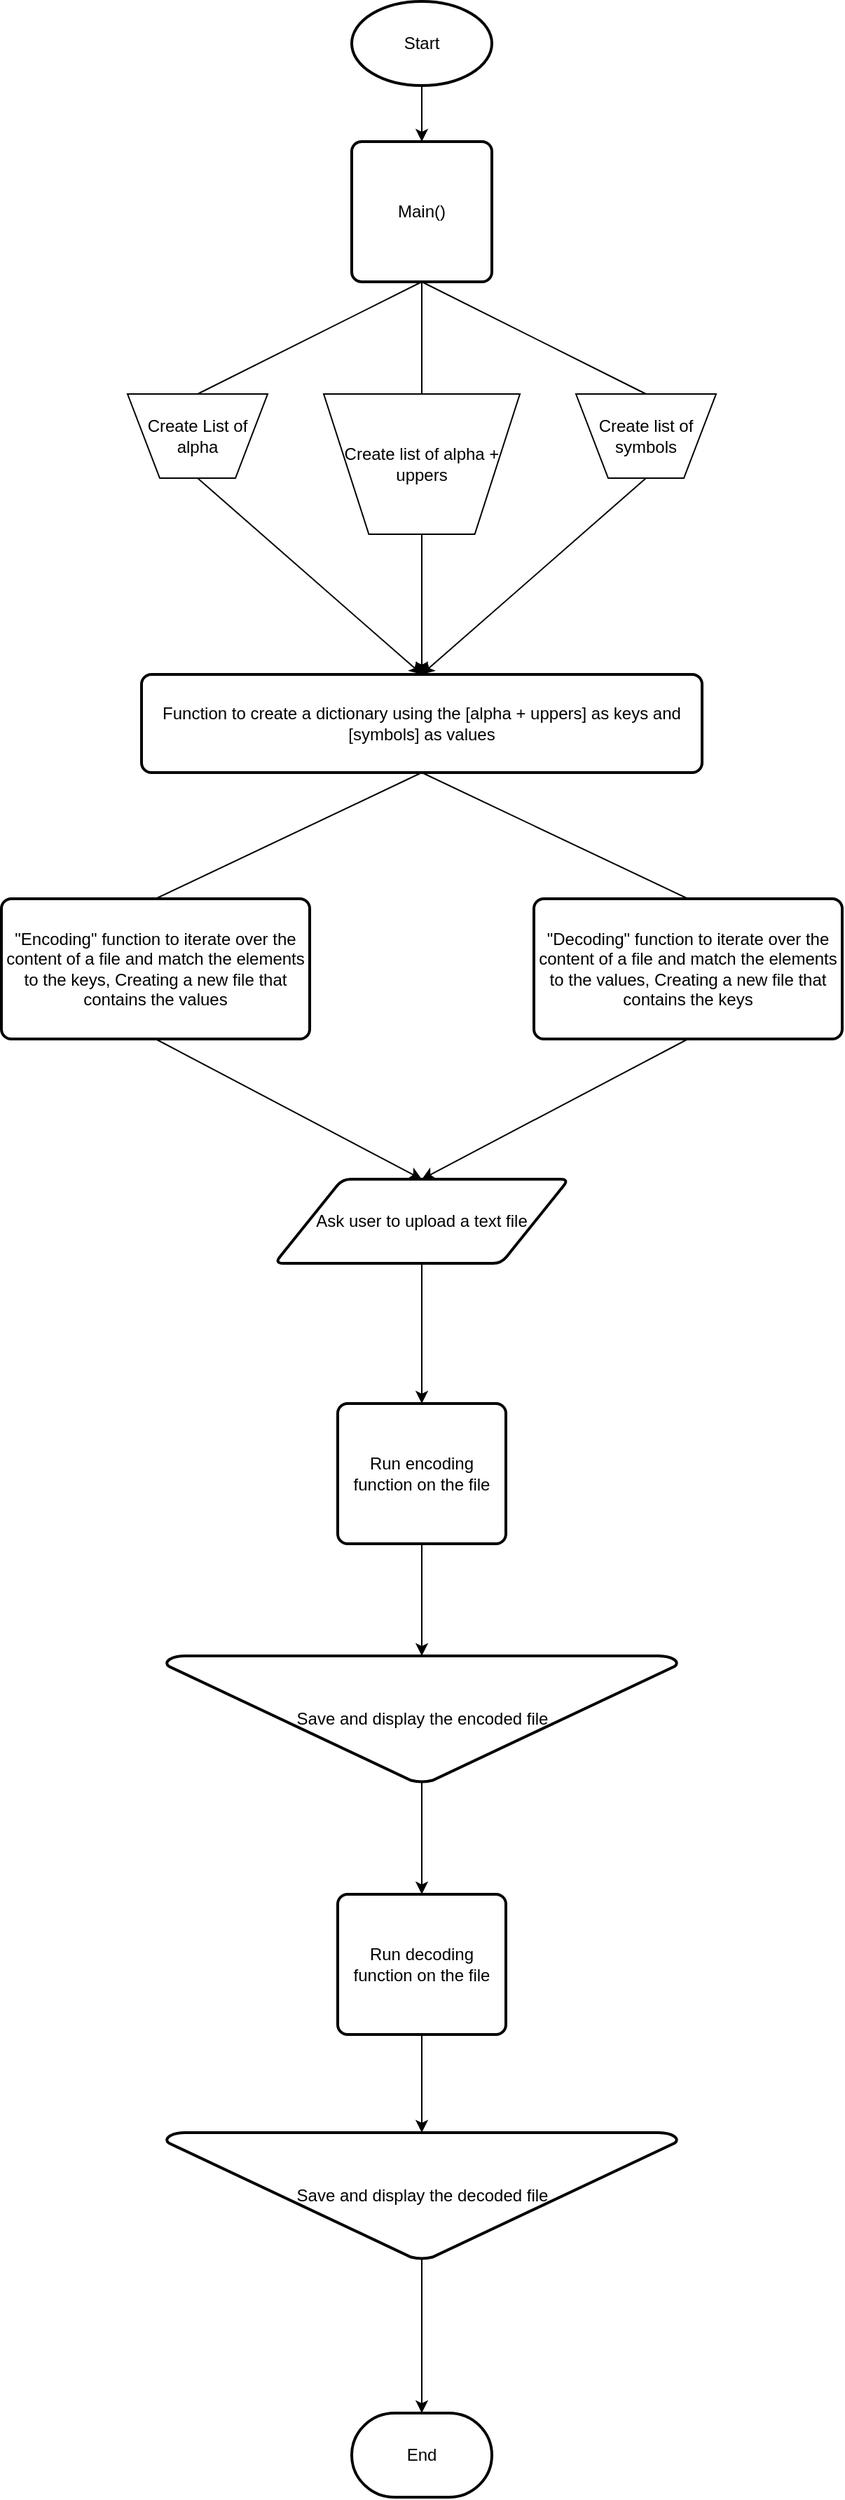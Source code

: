 <mxfile version="28.0.6">
  <diagram id="sszE3lQnOYNltIFxNGAU" name="Page-1">
    <mxGraphModel dx="938" dy="666" grid="1" gridSize="10" guides="1" tooltips="1" connect="1" arrows="1" fold="1" page="1" pageScale="1" pageWidth="850" pageHeight="1100" math="0" shadow="0">
      <root>
        <mxCell id="0" />
        <mxCell id="1" parent="0" />
        <mxCell id="F79hc2lxjA226jXwUd14-56" value="" style="edgeStyle=orthogonalEdgeStyle;rounded=0;orthogonalLoop=1;jettySize=auto;html=1;" edge="1" parent="1" source="F79hc2lxjA226jXwUd14-38" target="F79hc2lxjA226jXwUd14-39">
          <mxGeometry relative="1" as="geometry" />
        </mxCell>
        <mxCell id="F79hc2lxjA226jXwUd14-38" value="Start" style="strokeWidth=2;html=1;shape=mxgraph.flowchart.start_1;whiteSpace=wrap;" vertex="1" parent="1">
          <mxGeometry x="390" y="40" width="100" height="60" as="geometry" />
        </mxCell>
        <mxCell id="F79hc2lxjA226jXwUd14-39" value="Main()" style="rounded=1;whiteSpace=wrap;html=1;absoluteArcSize=1;arcSize=14;strokeWidth=2;" vertex="1" parent="1">
          <mxGeometry x="390" y="140" width="100" height="100" as="geometry" />
        </mxCell>
        <mxCell id="F79hc2lxjA226jXwUd14-40" value="Create list of alpha + uppers" style="verticalLabelPosition=middle;verticalAlign=middle;html=1;shape=trapezoid;perimeter=trapezoidPerimeter;whiteSpace=wrap;size=0.23;arcSize=10;flipV=1;labelPosition=center;align=center;" vertex="1" parent="1">
          <mxGeometry x="370" y="320" width="140" height="100" as="geometry" />
        </mxCell>
        <mxCell id="F79hc2lxjA226jXwUd14-41" value="Create List of alpha" style="verticalLabelPosition=middle;verticalAlign=middle;html=1;shape=trapezoid;perimeter=trapezoidPerimeter;whiteSpace=wrap;size=0.23;arcSize=10;flipV=1;labelPosition=center;align=center;" vertex="1" parent="1">
          <mxGeometry x="230" y="320" width="100" height="60" as="geometry" />
        </mxCell>
        <mxCell id="F79hc2lxjA226jXwUd14-42" value="Create list of symbols" style="verticalLabelPosition=middle;verticalAlign=middle;html=1;shape=trapezoid;perimeter=trapezoidPerimeter;whiteSpace=wrap;size=0.23;arcSize=10;flipV=1;labelPosition=center;align=center;" vertex="1" parent="1">
          <mxGeometry x="550" y="320" width="100" height="60" as="geometry" />
        </mxCell>
        <mxCell id="F79hc2lxjA226jXwUd14-44" value="Function to create a dictionary using the [alpha + uppers] as keys and [symbols] as values" style="rounded=1;whiteSpace=wrap;html=1;absoluteArcSize=1;arcSize=14;strokeWidth=2;" vertex="1" parent="1">
          <mxGeometry x="240" y="520" width="400" height="70" as="geometry" />
        </mxCell>
        <mxCell id="F79hc2lxjA226jXwUd14-45" value="&quot;Encoding&quot; function to iterate over the content of a file and match the elements to the keys, Creating a new file that contains the values" style="rounded=1;whiteSpace=wrap;html=1;absoluteArcSize=1;arcSize=14;strokeWidth=2;" vertex="1" parent="1">
          <mxGeometry x="140" y="680" width="220" height="100" as="geometry" />
        </mxCell>
        <mxCell id="F79hc2lxjA226jXwUd14-46" value="&quot;Decoding&quot; function to iterate over the content of a file and match the elements to the values, Creating a new file that contains the keys" style="rounded=1;whiteSpace=wrap;html=1;absoluteArcSize=1;arcSize=14;strokeWidth=2;" vertex="1" parent="1">
          <mxGeometry x="520" y="680" width="220" height="100" as="geometry" />
        </mxCell>
        <mxCell id="F79hc2lxjA226jXwUd14-48" value="Ask user to upload a text file" style="shape=parallelogram;html=1;strokeWidth=2;perimeter=parallelogramPerimeter;whiteSpace=wrap;rounded=1;arcSize=12;size=0.23;" vertex="1" parent="1">
          <mxGeometry x="335" y="880" width="210" height="60" as="geometry" />
        </mxCell>
        <mxCell id="F79hc2lxjA226jXwUd14-50" value="Run encoding function on the file" style="rounded=1;whiteSpace=wrap;html=1;absoluteArcSize=1;arcSize=14;strokeWidth=2;" vertex="1" parent="1">
          <mxGeometry x="380" y="1040" width="120" height="100" as="geometry" />
        </mxCell>
        <mxCell id="F79hc2lxjA226jXwUd14-51" value="Save and display the encoded file" style="strokeWidth=2;html=1;shape=mxgraph.flowchart.merge_or_storage;whiteSpace=wrap;" vertex="1" parent="1">
          <mxGeometry x="257.5" y="1220" width="365" height="90" as="geometry" />
        </mxCell>
        <mxCell id="F79hc2lxjA226jXwUd14-52" value="Save and display the decoded file" style="strokeWidth=2;html=1;shape=mxgraph.flowchart.merge_or_storage;whiteSpace=wrap;" vertex="1" parent="1">
          <mxGeometry x="257.5" y="1560" width="365" height="90" as="geometry" />
        </mxCell>
        <mxCell id="F79hc2lxjA226jXwUd14-53" value="Run decoding function on the file" style="rounded=1;whiteSpace=wrap;html=1;absoluteArcSize=1;arcSize=14;strokeWidth=2;" vertex="1" parent="1">
          <mxGeometry x="380" y="1390" width="120" height="100" as="geometry" />
        </mxCell>
        <mxCell id="F79hc2lxjA226jXwUd14-54" value="End" style="strokeWidth=2;html=1;shape=mxgraph.flowchart.terminator;whiteSpace=wrap;" vertex="1" parent="1">
          <mxGeometry x="390" y="1760" width="100" height="60" as="geometry" />
        </mxCell>
        <mxCell id="F79hc2lxjA226jXwUd14-57" value="" style="endArrow=none;html=1;rounded=0;entryX=0.5;entryY=1;entryDx=0;entryDy=0;exitX=0.5;exitY=0;exitDx=0;exitDy=0;" edge="1" parent="1" source="F79hc2lxjA226jXwUd14-41" target="F79hc2lxjA226jXwUd14-39">
          <mxGeometry width="50" height="50" relative="1" as="geometry">
            <mxPoint x="410" y="330" as="sourcePoint" />
            <mxPoint x="460" y="280" as="targetPoint" />
          </mxGeometry>
        </mxCell>
        <mxCell id="F79hc2lxjA226jXwUd14-58" value="" style="endArrow=none;html=1;rounded=0;exitX=0.5;exitY=0;exitDx=0;exitDy=0;" edge="1" parent="1" source="F79hc2lxjA226jXwUd14-42">
          <mxGeometry width="50" height="50" relative="1" as="geometry">
            <mxPoint x="410" y="330" as="sourcePoint" />
            <mxPoint x="440" y="240" as="targetPoint" />
          </mxGeometry>
        </mxCell>
        <mxCell id="F79hc2lxjA226jXwUd14-59" value="" style="endArrow=none;html=1;rounded=0;entryX=0.5;entryY=1;entryDx=0;entryDy=0;exitX=0.5;exitY=0;exitDx=0;exitDy=0;" edge="1" parent="1" source="F79hc2lxjA226jXwUd14-40" target="F79hc2lxjA226jXwUd14-39">
          <mxGeometry width="50" height="50" relative="1" as="geometry">
            <mxPoint x="410" y="330" as="sourcePoint" />
            <mxPoint x="440" y="250" as="targetPoint" />
          </mxGeometry>
        </mxCell>
        <mxCell id="F79hc2lxjA226jXwUd14-60" value="" style="endArrow=classic;html=1;rounded=0;entryX=0.5;entryY=0;entryDx=0;entryDy=0;exitX=0.5;exitY=1;exitDx=0;exitDy=0;" edge="1" parent="1" source="F79hc2lxjA226jXwUd14-41" target="F79hc2lxjA226jXwUd14-44">
          <mxGeometry width="50" height="50" relative="1" as="geometry">
            <mxPoint x="410" y="650" as="sourcePoint" />
            <mxPoint x="460" y="600" as="targetPoint" />
          </mxGeometry>
        </mxCell>
        <mxCell id="F79hc2lxjA226jXwUd14-61" value="" style="endArrow=classic;html=1;rounded=0;entryX=0.5;entryY=0;entryDx=0;entryDy=0;exitX=0.5;exitY=1;exitDx=0;exitDy=0;" edge="1" parent="1" source="F79hc2lxjA226jXwUd14-40" target="F79hc2lxjA226jXwUd14-44">
          <mxGeometry width="50" height="50" relative="1" as="geometry">
            <mxPoint x="410" y="650" as="sourcePoint" />
            <mxPoint x="460" y="600" as="targetPoint" />
          </mxGeometry>
        </mxCell>
        <mxCell id="F79hc2lxjA226jXwUd14-62" value="" style="endArrow=classic;html=1;rounded=0;entryX=0.5;entryY=0;entryDx=0;entryDy=0;exitX=0.5;exitY=1;exitDx=0;exitDy=0;" edge="1" parent="1" source="F79hc2lxjA226jXwUd14-42" target="F79hc2lxjA226jXwUd14-44">
          <mxGeometry width="50" height="50" relative="1" as="geometry">
            <mxPoint x="410" y="650" as="sourcePoint" />
            <mxPoint x="460" y="600" as="targetPoint" />
          </mxGeometry>
        </mxCell>
        <mxCell id="F79hc2lxjA226jXwUd14-63" value="" style="endArrow=none;html=1;rounded=0;entryX=0.5;entryY=1;entryDx=0;entryDy=0;exitX=0.5;exitY=0;exitDx=0;exitDy=0;" edge="1" parent="1" source="F79hc2lxjA226jXwUd14-45" target="F79hc2lxjA226jXwUd14-44">
          <mxGeometry width="50" height="50" relative="1" as="geometry">
            <mxPoint x="410" y="650" as="sourcePoint" />
            <mxPoint x="460" y="600" as="targetPoint" />
          </mxGeometry>
        </mxCell>
        <mxCell id="F79hc2lxjA226jXwUd14-64" value="" style="endArrow=none;html=1;rounded=0;entryX=0.5;entryY=1;entryDx=0;entryDy=0;exitX=0.5;exitY=0;exitDx=0;exitDy=0;" edge="1" parent="1" source="F79hc2lxjA226jXwUd14-46" target="F79hc2lxjA226jXwUd14-44">
          <mxGeometry width="50" height="50" relative="1" as="geometry">
            <mxPoint x="410" y="650" as="sourcePoint" />
            <mxPoint x="460" y="600" as="targetPoint" />
          </mxGeometry>
        </mxCell>
        <mxCell id="F79hc2lxjA226jXwUd14-65" value="" style="endArrow=classic;html=1;rounded=0;entryX=0.5;entryY=0;entryDx=0;entryDy=0;exitX=0.5;exitY=1;exitDx=0;exitDy=0;" edge="1" parent="1" source="F79hc2lxjA226jXwUd14-45" target="F79hc2lxjA226jXwUd14-48">
          <mxGeometry width="50" height="50" relative="1" as="geometry">
            <mxPoint x="410" y="650" as="sourcePoint" />
            <mxPoint x="460" y="600" as="targetPoint" />
          </mxGeometry>
        </mxCell>
        <mxCell id="F79hc2lxjA226jXwUd14-66" value="" style="endArrow=classic;html=1;rounded=0;entryX=0.5;entryY=0;entryDx=0;entryDy=0;exitX=0.5;exitY=1;exitDx=0;exitDy=0;" edge="1" parent="1" source="F79hc2lxjA226jXwUd14-46" target="F79hc2lxjA226jXwUd14-48">
          <mxGeometry width="50" height="50" relative="1" as="geometry">
            <mxPoint x="410" y="650" as="sourcePoint" />
            <mxPoint x="460" y="600" as="targetPoint" />
          </mxGeometry>
        </mxCell>
        <mxCell id="F79hc2lxjA226jXwUd14-67" value="" style="endArrow=classic;html=1;rounded=0;entryX=0.5;entryY=0;entryDx=0;entryDy=0;exitX=0.5;exitY=1;exitDx=0;exitDy=0;" edge="1" parent="1" source="F79hc2lxjA226jXwUd14-48" target="F79hc2lxjA226jXwUd14-50">
          <mxGeometry width="50" height="50" relative="1" as="geometry">
            <mxPoint x="430" y="1160" as="sourcePoint" />
            <mxPoint x="480" y="1110" as="targetPoint" />
          </mxGeometry>
        </mxCell>
        <mxCell id="F79hc2lxjA226jXwUd14-68" value="" style="endArrow=classic;html=1;rounded=0;entryX=0.5;entryY=0;entryDx=0;entryDy=0;entryPerimeter=0;exitX=0.5;exitY=1;exitDx=0;exitDy=0;" edge="1" parent="1" source="F79hc2lxjA226jXwUd14-50" target="F79hc2lxjA226jXwUd14-51">
          <mxGeometry width="50" height="50" relative="1" as="geometry">
            <mxPoint x="430" y="1160" as="sourcePoint" />
            <mxPoint x="480" y="1110" as="targetPoint" />
          </mxGeometry>
        </mxCell>
        <mxCell id="F79hc2lxjA226jXwUd14-69" value="" style="endArrow=classic;html=1;rounded=0;exitX=0.5;exitY=1;exitDx=0;exitDy=0;exitPerimeter=0;entryX=0.5;entryY=0;entryDx=0;entryDy=0;" edge="1" parent="1" source="F79hc2lxjA226jXwUd14-51" target="F79hc2lxjA226jXwUd14-53">
          <mxGeometry width="50" height="50" relative="1" as="geometry">
            <mxPoint x="420" y="1410" as="sourcePoint" />
            <mxPoint x="470" y="1360" as="targetPoint" />
          </mxGeometry>
        </mxCell>
        <mxCell id="F79hc2lxjA226jXwUd14-70" value="" style="endArrow=classic;html=1;rounded=0;entryX=0.5;entryY=0;entryDx=0;entryDy=0;entryPerimeter=0;exitX=0.5;exitY=1;exitDx=0;exitDy=0;" edge="1" parent="1" source="F79hc2lxjA226jXwUd14-53" target="F79hc2lxjA226jXwUd14-52">
          <mxGeometry width="50" height="50" relative="1" as="geometry">
            <mxPoint x="420" y="1430" as="sourcePoint" />
            <mxPoint x="470" y="1360" as="targetPoint" />
          </mxGeometry>
        </mxCell>
        <mxCell id="F79hc2lxjA226jXwUd14-71" value="" style="endArrow=classic;html=1;rounded=0;exitX=0.5;exitY=1;exitDx=0;exitDy=0;exitPerimeter=0;entryX=0.5;entryY=0;entryDx=0;entryDy=0;entryPerimeter=0;" edge="1" parent="1" source="F79hc2lxjA226jXwUd14-52" target="F79hc2lxjA226jXwUd14-54">
          <mxGeometry width="50" height="50" relative="1" as="geometry">
            <mxPoint x="410" y="1770" as="sourcePoint" />
            <mxPoint x="460" y="1720" as="targetPoint" />
          </mxGeometry>
        </mxCell>
      </root>
    </mxGraphModel>
  </diagram>
</mxfile>
